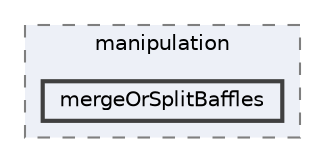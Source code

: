 digraph "applications/utilities/mesh/manipulation/mergeOrSplitBaffles"
{
 // LATEX_PDF_SIZE
  bgcolor="transparent";
  edge [fontname=Helvetica,fontsize=10,labelfontname=Helvetica,labelfontsize=10];
  node [fontname=Helvetica,fontsize=10,shape=box,height=0.2,width=0.4];
  compound=true
  subgraph clusterdir_15449a1ef4a09517cc5e2efa6b11565e {
    graph [ bgcolor="#edf0f7", pencolor="grey50", label="manipulation", fontname=Helvetica,fontsize=10 style="filled,dashed", URL="dir_15449a1ef4a09517cc5e2efa6b11565e.html",tooltip=""]
  dir_2b6dd3b3e05cd11523b7c76e421a7a3c [label="mergeOrSplitBaffles", fillcolor="#edf0f7", color="grey25", style="filled,bold", URL="dir_2b6dd3b3e05cd11523b7c76e421a7a3c.html",tooltip=""];
  }
}
